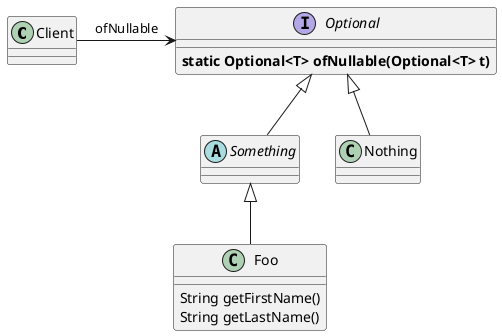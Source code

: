 @startuml

class Client{
}
interface Optional{
    <B>static Optional<T> ofNullable(Optional<T> t)
}
abstract class Something
class Nothing
class Foo {
    String getFirstName()
    String getLastName()
}

Optional <|-- Something
Optional <|-- Nothing
Something <|-- Foo
Client -> Optional: ofNullable
@enduml